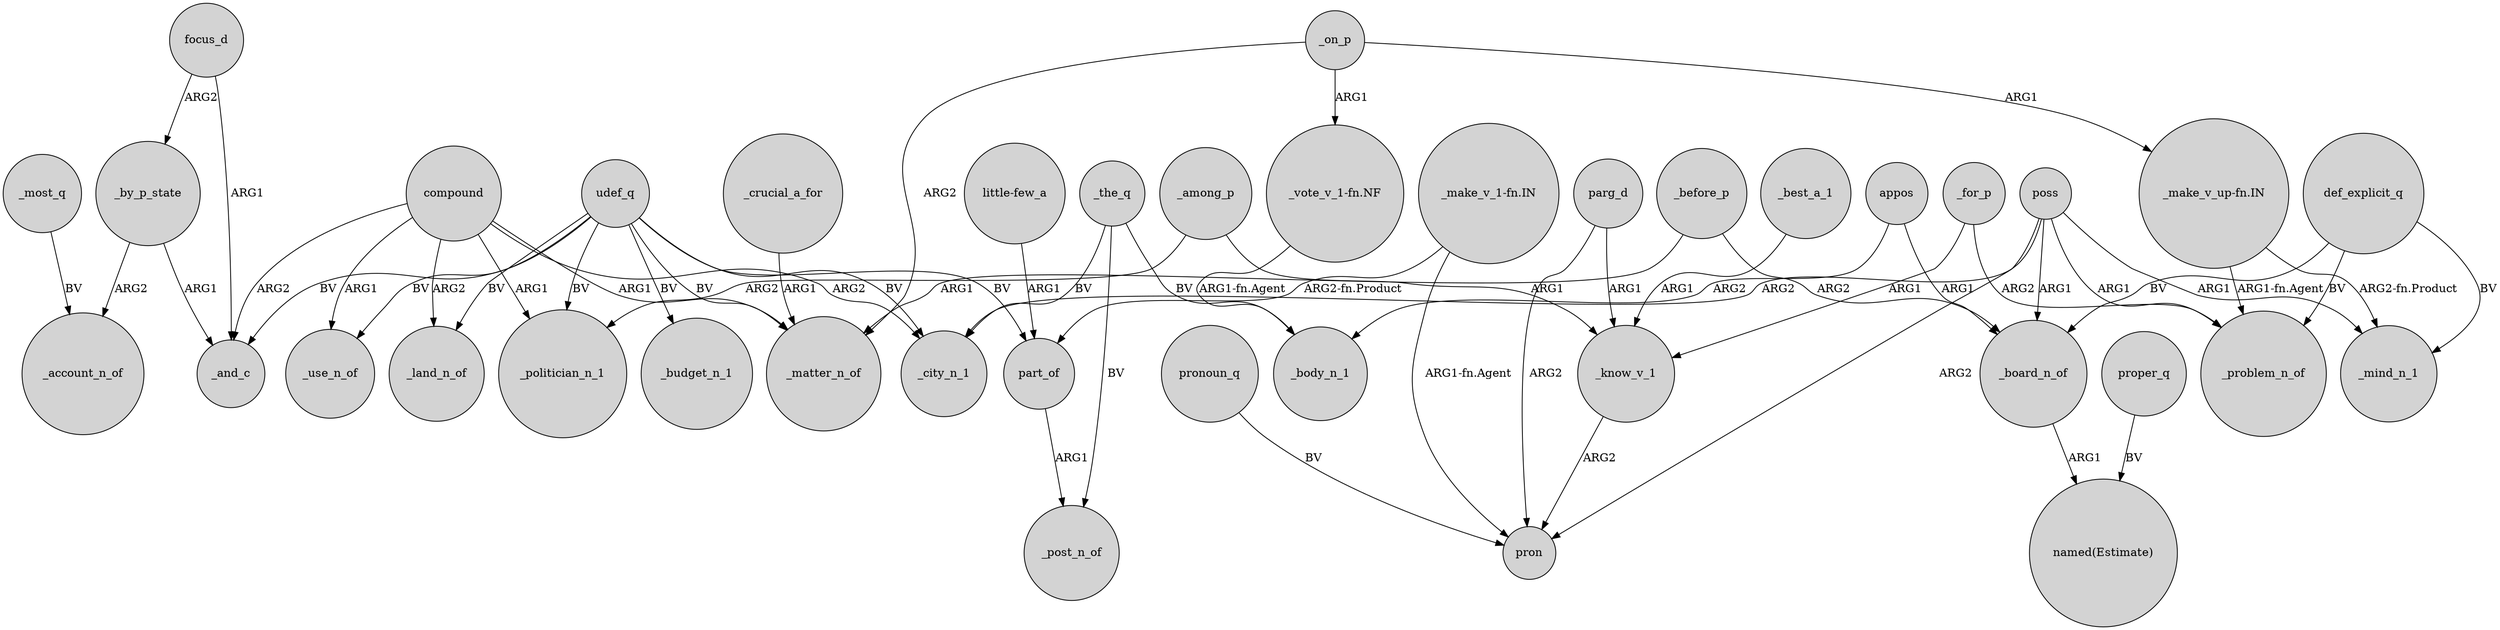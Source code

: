 digraph {
	node [shape=circle style=filled]
	focus_d -> _by_p_state [label=ARG2]
	compound -> _matter_n_of [label=ARG1]
	part_of -> _post_n_of [label=ARG1]
	udef_q -> part_of [label=BV]
	poss -> pron [label=ARG2]
	_board_n_of -> "named(Estimate)" [label=ARG1]
	"_make_v_up-fn.IN" -> _mind_n_1 [label="ARG2-fn.Product"]
	appos -> _board_n_of [label=ARG1]
	udef_q -> _use_n_of [label=BV]
	_before_p -> _matter_n_of [label=ARG1]
	compound -> _use_n_of [label=ARG1]
	poss -> _problem_n_of [label=ARG1]
	_among_p -> _know_v_1 [label=ARG1]
	poss -> _board_n_of [label=ARG1]
	def_explicit_q -> _board_n_of [label=BV]
	_most_q -> _account_n_of [label=BV]
	_know_v_1 -> pron [label=ARG2]
	_among_p -> _politician_n_1 [label=ARG2]
	compound -> _politician_n_1 [label=ARG1]
	compound -> _city_n_1 [label=ARG2]
	_for_p -> _know_v_1 [label=ARG1]
	udef_q -> _land_n_of [label=BV]
	def_explicit_q -> _mind_n_1 [label=BV]
	_crucial_a_for -> _matter_n_of [label=ARG1]
	udef_q -> _politician_n_1 [label=BV]
	_the_q -> _body_n_1 [label=BV]
	parg_d -> pron [label=ARG2]
	udef_q -> _city_n_1 [label=BV]
	_before_p -> _board_n_of [label=ARG2]
	"_make_v_1-fn.IN" -> part_of [label="ARG2-fn.Product"]
	_for_p -> _problem_n_of [label=ARG2]
	pronoun_q -> pron [label=BV]
	udef_q -> _matter_n_of [label=BV]
	_on_p -> "_vote_v_1-fn.NF" [label=ARG1]
	def_explicit_q -> _problem_n_of [label=BV]
	compound -> _and_c [label=ARG2]
	"_vote_v_1-fn.NF" -> _body_n_1 [label="ARG1-fn.Agent"]
	_by_p_state -> _account_n_of [label=ARG2]
	"_make_v_up-fn.IN" -> _problem_n_of [label="ARG1-fn.Agent"]
	compound -> _land_n_of [label=ARG2]
	appos -> _body_n_1 [label=ARG2]
	_on_p -> _matter_n_of [label=ARG2]
	"_make_v_1-fn.IN" -> pron [label="ARG1-fn.Agent"]
	focus_d -> _and_c [label=ARG1]
	parg_d -> _know_v_1 [label=ARG1]
	_the_q -> _city_n_1 [label=BV]
	proper_q -> "named(Estimate)" [label=BV]
	udef_q -> _budget_n_1 [label=BV]
	"little-few_a" -> part_of [label=ARG1]
	_best_a_1 -> _know_v_1 [label=ARG1]
	_the_q -> _post_n_of [label=BV]
	_by_p_state -> _and_c [label=ARG1]
	poss -> _mind_n_1 [label=ARG1]
	poss -> _city_n_1 [label=ARG2]
	udef_q -> _and_c [label=BV]
	_on_p -> "_make_v_up-fn.IN" [label=ARG1]
}
